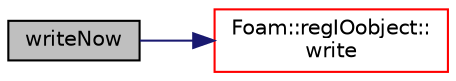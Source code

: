 digraph "writeNow"
{
  bgcolor="transparent";
  edge [fontname="Helvetica",fontsize="10",labelfontname="Helvetica",labelfontsize="10"];
  node [fontname="Helvetica",fontsize="10",shape=record];
  rankdir="LR";
  Node14097 [label="writeNow",height=0.2,width=0.4,color="black", fillcolor="grey75", style="filled", fontcolor="black"];
  Node14097 -> Node14098 [color="midnightblue",fontsize="10",style="solid",fontname="Helvetica"];
  Node14098 [label="Foam::regIOobject::\lwrite",height=0.2,width=0.4,color="red",URL="$a27441.html#ad48b7b943e88478c15879659cce7aebc",tooltip="Write using setting from DB. "];
}
